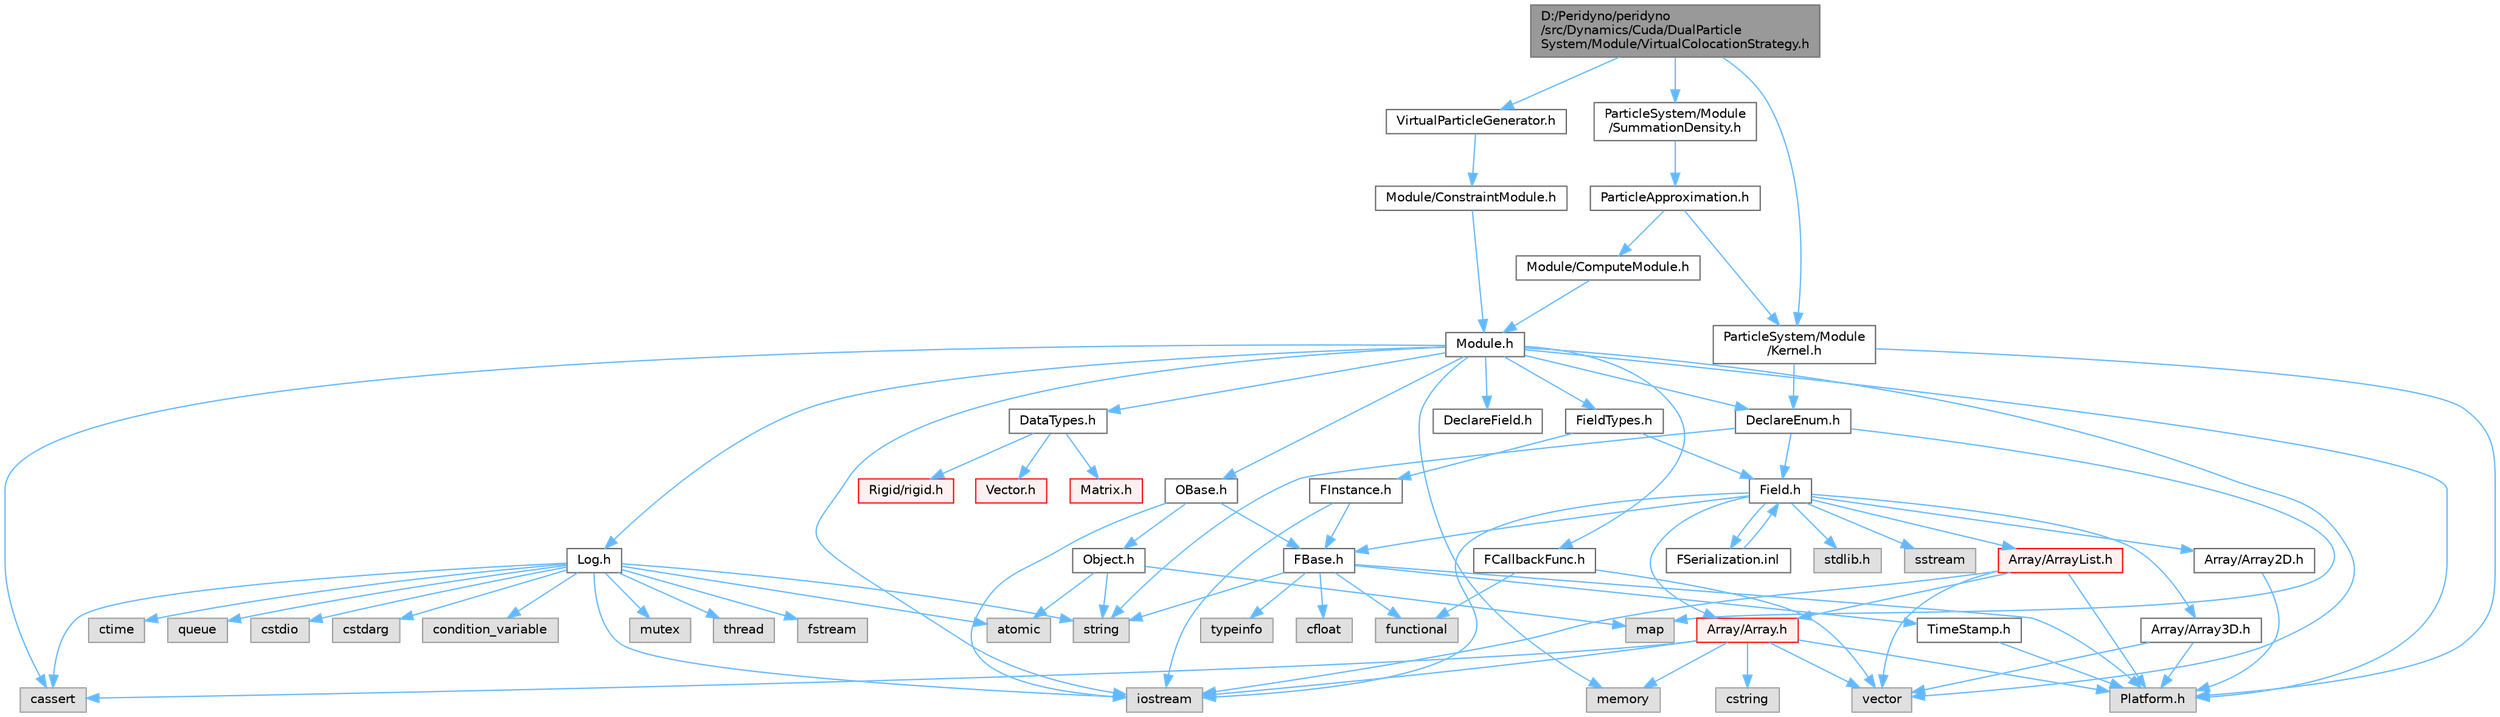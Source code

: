 digraph "D:/Peridyno/peridyno/src/Dynamics/Cuda/DualParticleSystem/Module/VirtualColocationStrategy.h"
{
 // LATEX_PDF_SIZE
  bgcolor="transparent";
  edge [fontname=Helvetica,fontsize=10,labelfontname=Helvetica,labelfontsize=10];
  node [fontname=Helvetica,fontsize=10,shape=box,height=0.2,width=0.4];
  Node1 [id="Node000001",label="D:/Peridyno/peridyno\l/src/Dynamics/Cuda/DualParticle\lSystem/Module/VirtualColocationStrategy.h",height=0.2,width=0.4,color="gray40", fillcolor="grey60", style="filled", fontcolor="black",tooltip=" "];
  Node1 -> Node2 [id="edge1_Node000001_Node000002",color="steelblue1",style="solid",tooltip=" "];
  Node2 [id="Node000002",label="VirtualParticleGenerator.h",height=0.2,width=0.4,color="grey40", fillcolor="white", style="filled",URL="$_virtual_particle_generator_8h.html",tooltip=" "];
  Node2 -> Node3 [id="edge2_Node000002_Node000003",color="steelblue1",style="solid",tooltip=" "];
  Node3 [id="Node000003",label="Module/ConstraintModule.h",height=0.2,width=0.4,color="grey40", fillcolor="white", style="filled",URL="$_constraint_module_8h.html",tooltip=" "];
  Node3 -> Node4 [id="edge3_Node000003_Node000004",color="steelblue1",style="solid",tooltip=" "];
  Node4 [id="Node000004",label="Module.h",height=0.2,width=0.4,color="grey40", fillcolor="white", style="filled",URL="$_module_8h.html",tooltip=" "];
  Node4 -> Node5 [id="edge4_Node000004_Node000005",color="steelblue1",style="solid",tooltip=" "];
  Node5 [id="Node000005",label="Platform.h",height=0.2,width=0.4,color="grey60", fillcolor="#E0E0E0", style="filled",tooltip=" "];
  Node4 -> Node6 [id="edge5_Node000004_Node000006",color="steelblue1",style="solid",tooltip=" "];
  Node6 [id="Node000006",label="memory",height=0.2,width=0.4,color="grey60", fillcolor="#E0E0E0", style="filled",tooltip=" "];
  Node4 -> Node7 [id="edge6_Node000004_Node000007",color="steelblue1",style="solid",tooltip=" "];
  Node7 [id="Node000007",label="vector",height=0.2,width=0.4,color="grey60", fillcolor="#E0E0E0", style="filled",tooltip=" "];
  Node4 -> Node8 [id="edge7_Node000004_Node000008",color="steelblue1",style="solid",tooltip=" "];
  Node8 [id="Node000008",label="cassert",height=0.2,width=0.4,color="grey60", fillcolor="#E0E0E0", style="filled",tooltip=" "];
  Node4 -> Node9 [id="edge8_Node000004_Node000009",color="steelblue1",style="solid",tooltip=" "];
  Node9 [id="Node000009",label="iostream",height=0.2,width=0.4,color="grey60", fillcolor="#E0E0E0", style="filled",tooltip=" "];
  Node4 -> Node10 [id="edge9_Node000004_Node000010",color="steelblue1",style="solid",tooltip=" "];
  Node10 [id="Node000010",label="OBase.h",height=0.2,width=0.4,color="grey40", fillcolor="white", style="filled",URL="$_o_base_8h.html",tooltip=" "];
  Node10 -> Node9 [id="edge10_Node000010_Node000009",color="steelblue1",style="solid",tooltip=" "];
  Node10 -> Node11 [id="edge11_Node000010_Node000011",color="steelblue1",style="solid",tooltip=" "];
  Node11 [id="Node000011",label="FBase.h",height=0.2,width=0.4,color="grey40", fillcolor="white", style="filled",URL="$_f_base_8h.html",tooltip=" "];
  Node11 -> Node5 [id="edge12_Node000011_Node000005",color="steelblue1",style="solid",tooltip=" "];
  Node11 -> Node12 [id="edge13_Node000011_Node000012",color="steelblue1",style="solid",tooltip=" "];
  Node12 [id="Node000012",label="TimeStamp.h",height=0.2,width=0.4,color="grey40", fillcolor="white", style="filled",URL="$_time_stamp_8h.html",tooltip=" "];
  Node12 -> Node5 [id="edge14_Node000012_Node000005",color="steelblue1",style="solid",tooltip=" "];
  Node11 -> Node13 [id="edge15_Node000011_Node000013",color="steelblue1",style="solid",tooltip=" "];
  Node13 [id="Node000013",label="typeinfo",height=0.2,width=0.4,color="grey60", fillcolor="#E0E0E0", style="filled",tooltip=" "];
  Node11 -> Node14 [id="edge16_Node000011_Node000014",color="steelblue1",style="solid",tooltip=" "];
  Node14 [id="Node000014",label="string",height=0.2,width=0.4,color="grey60", fillcolor="#E0E0E0", style="filled",tooltip=" "];
  Node11 -> Node15 [id="edge17_Node000011_Node000015",color="steelblue1",style="solid",tooltip=" "];
  Node15 [id="Node000015",label="functional",height=0.2,width=0.4,color="grey60", fillcolor="#E0E0E0", style="filled",tooltip=" "];
  Node11 -> Node16 [id="edge18_Node000011_Node000016",color="steelblue1",style="solid",tooltip=" "];
  Node16 [id="Node000016",label="cfloat",height=0.2,width=0.4,color="grey60", fillcolor="#E0E0E0", style="filled",tooltip=" "];
  Node10 -> Node17 [id="edge19_Node000010_Node000017",color="steelblue1",style="solid",tooltip=" "];
  Node17 [id="Node000017",label="Object.h",height=0.2,width=0.4,color="grey40", fillcolor="white", style="filled",URL="$_object_8h.html",tooltip=" "];
  Node17 -> Node14 [id="edge20_Node000017_Node000014",color="steelblue1",style="solid",tooltip=" "];
  Node17 -> Node18 [id="edge21_Node000017_Node000018",color="steelblue1",style="solid",tooltip=" "];
  Node18 [id="Node000018",label="atomic",height=0.2,width=0.4,color="grey60", fillcolor="#E0E0E0", style="filled",tooltip=" "];
  Node17 -> Node19 [id="edge22_Node000017_Node000019",color="steelblue1",style="solid",tooltip=" "];
  Node19 [id="Node000019",label="map",height=0.2,width=0.4,color="grey60", fillcolor="#E0E0E0", style="filled",tooltip=" "];
  Node4 -> Node20 [id="edge23_Node000004_Node000020",color="steelblue1",style="solid",tooltip=" "];
  Node20 [id="Node000020",label="Log.h",height=0.2,width=0.4,color="grey40", fillcolor="white", style="filled",URL="$_log_8h.html",tooltip=" "];
  Node20 -> Node21 [id="edge24_Node000020_Node000021",color="steelblue1",style="solid",tooltip=" "];
  Node21 [id="Node000021",label="mutex",height=0.2,width=0.4,color="grey60", fillcolor="#E0E0E0", style="filled",tooltip=" "];
  Node20 -> Node22 [id="edge25_Node000020_Node000022",color="steelblue1",style="solid",tooltip=" "];
  Node22 [id="Node000022",label="thread",height=0.2,width=0.4,color="grey60", fillcolor="#E0E0E0", style="filled",tooltip=" "];
  Node20 -> Node14 [id="edge26_Node000020_Node000014",color="steelblue1",style="solid",tooltip=" "];
  Node20 -> Node23 [id="edge27_Node000020_Node000023",color="steelblue1",style="solid",tooltip=" "];
  Node23 [id="Node000023",label="fstream",height=0.2,width=0.4,color="grey60", fillcolor="#E0E0E0", style="filled",tooltip=" "];
  Node20 -> Node9 [id="edge28_Node000020_Node000009",color="steelblue1",style="solid",tooltip=" "];
  Node20 -> Node24 [id="edge29_Node000020_Node000024",color="steelblue1",style="solid",tooltip=" "];
  Node24 [id="Node000024",label="ctime",height=0.2,width=0.4,color="grey60", fillcolor="#E0E0E0", style="filled",tooltip=" "];
  Node20 -> Node25 [id="edge30_Node000020_Node000025",color="steelblue1",style="solid",tooltip=" "];
  Node25 [id="Node000025",label="queue",height=0.2,width=0.4,color="grey60", fillcolor="#E0E0E0", style="filled",tooltip=" "];
  Node20 -> Node26 [id="edge31_Node000020_Node000026",color="steelblue1",style="solid",tooltip=" "];
  Node26 [id="Node000026",label="cstdio",height=0.2,width=0.4,color="grey60", fillcolor="#E0E0E0", style="filled",tooltip=" "];
  Node20 -> Node8 [id="edge32_Node000020_Node000008",color="steelblue1",style="solid",tooltip=" "];
  Node20 -> Node27 [id="edge33_Node000020_Node000027",color="steelblue1",style="solid",tooltip=" "];
  Node27 [id="Node000027",label="cstdarg",height=0.2,width=0.4,color="grey60", fillcolor="#E0E0E0", style="filled",tooltip=" "];
  Node20 -> Node18 [id="edge34_Node000020_Node000018",color="steelblue1",style="solid",tooltip=" "];
  Node20 -> Node28 [id="edge35_Node000020_Node000028",color="steelblue1",style="solid",tooltip=" "];
  Node28 [id="Node000028",label="condition_variable",height=0.2,width=0.4,color="grey60", fillcolor="#E0E0E0", style="filled",tooltip=" "];
  Node4 -> Node29 [id="edge36_Node000004_Node000029",color="steelblue1",style="solid",tooltip=" "];
  Node29 [id="Node000029",label="DataTypes.h",height=0.2,width=0.4,color="grey40", fillcolor="white", style="filled",URL="$_data_types_8h.html",tooltip=" "];
  Node29 -> Node30 [id="edge37_Node000029_Node000030",color="steelblue1",style="solid",tooltip=" "];
  Node30 [id="Node000030",label="Vector.h",height=0.2,width=0.4,color="red", fillcolor="#FFF0F0", style="filled",URL="$_vector_8h.html",tooltip=" "];
  Node29 -> Node49 [id="edge38_Node000029_Node000049",color="steelblue1",style="solid",tooltip=" "];
  Node49 [id="Node000049",label="Matrix.h",height=0.2,width=0.4,color="red", fillcolor="#FFF0F0", style="filled",URL="$_matrix_8h.html",tooltip=" "];
  Node29 -> Node66 [id="edge39_Node000029_Node000066",color="steelblue1",style="solid",tooltip=" "];
  Node66 [id="Node000066",label="Rigid/rigid.h",height=0.2,width=0.4,color="red", fillcolor="#FFF0F0", style="filled",URL="$rigid_8h.html",tooltip=" "];
  Node4 -> Node70 [id="edge40_Node000004_Node000070",color="steelblue1",style="solid",tooltip=" "];
  Node70 [id="Node000070",label="DeclareEnum.h",height=0.2,width=0.4,color="grey40", fillcolor="white", style="filled",URL="$_declare_enum_8h.html",tooltip=" "];
  Node70 -> Node19 [id="edge41_Node000070_Node000019",color="steelblue1",style="solid",tooltip=" "];
  Node70 -> Node14 [id="edge42_Node000070_Node000014",color="steelblue1",style="solid",tooltip=" "];
  Node70 -> Node71 [id="edge43_Node000070_Node000071",color="steelblue1",style="solid",tooltip=" "];
  Node71 [id="Node000071",label="Field.h",height=0.2,width=0.4,color="grey40", fillcolor="white", style="filled",URL="$_field_8h.html",tooltip=" "];
  Node71 -> Node9 [id="edge44_Node000071_Node000009",color="steelblue1",style="solid",tooltip=" "];
  Node71 -> Node72 [id="edge45_Node000071_Node000072",color="steelblue1",style="solid",tooltip=" "];
  Node72 [id="Node000072",label="stdlib.h",height=0.2,width=0.4,color="grey60", fillcolor="#E0E0E0", style="filled",tooltip=" "];
  Node71 -> Node73 [id="edge46_Node000071_Node000073",color="steelblue1",style="solid",tooltip=" "];
  Node73 [id="Node000073",label="sstream",height=0.2,width=0.4,color="grey60", fillcolor="#E0E0E0", style="filled",tooltip=" "];
  Node71 -> Node11 [id="edge47_Node000071_Node000011",color="steelblue1",style="solid",tooltip=" "];
  Node71 -> Node74 [id="edge48_Node000071_Node000074",color="steelblue1",style="solid",tooltip=" "];
  Node74 [id="Node000074",label="Array/Array.h",height=0.2,width=0.4,color="red", fillcolor="#FFF0F0", style="filled",URL="$_array_8h.html",tooltip=" "];
  Node74 -> Node5 [id="edge49_Node000074_Node000005",color="steelblue1",style="solid",tooltip=" "];
  Node74 -> Node8 [id="edge50_Node000074_Node000008",color="steelblue1",style="solid",tooltip=" "];
  Node74 -> Node7 [id="edge51_Node000074_Node000007",color="steelblue1",style="solid",tooltip=" "];
  Node74 -> Node9 [id="edge52_Node000074_Node000009",color="steelblue1",style="solid",tooltip=" "];
  Node74 -> Node75 [id="edge53_Node000074_Node000075",color="steelblue1",style="solid",tooltip=" "];
  Node75 [id="Node000075",label="cstring",height=0.2,width=0.4,color="grey60", fillcolor="#E0E0E0", style="filled",tooltip=" "];
  Node74 -> Node6 [id="edge54_Node000074_Node000006",color="steelblue1",style="solid",tooltip=" "];
  Node71 -> Node76 [id="edge55_Node000071_Node000076",color="steelblue1",style="solid",tooltip=" "];
  Node76 [id="Node000076",label="Array/Array2D.h",height=0.2,width=0.4,color="grey40", fillcolor="white", style="filled",URL="$_array2_d_8h.html",tooltip=" "];
  Node76 -> Node5 [id="edge56_Node000076_Node000005",color="steelblue1",style="solid",tooltip=" "];
  Node71 -> Node77 [id="edge57_Node000071_Node000077",color="steelblue1",style="solid",tooltip=" "];
  Node77 [id="Node000077",label="Array/Array3D.h",height=0.2,width=0.4,color="grey40", fillcolor="white", style="filled",URL="$_array3_d_8h.html",tooltip=" "];
  Node77 -> Node5 [id="edge58_Node000077_Node000005",color="steelblue1",style="solid",tooltip=" "];
  Node77 -> Node7 [id="edge59_Node000077_Node000007",color="steelblue1",style="solid",tooltip=" "];
  Node71 -> Node78 [id="edge60_Node000071_Node000078",color="steelblue1",style="solid",tooltip=" "];
  Node78 [id="Node000078",label="Array/ArrayList.h",height=0.2,width=0.4,color="red", fillcolor="#FFF0F0", style="filled",URL="$_array_list_8h.html",tooltip=" "];
  Node78 -> Node7 [id="edge61_Node000078_Node000007",color="steelblue1",style="solid",tooltip=" "];
  Node78 -> Node9 [id="edge62_Node000078_Node000009",color="steelblue1",style="solid",tooltip=" "];
  Node78 -> Node5 [id="edge63_Node000078_Node000005",color="steelblue1",style="solid",tooltip=" "];
  Node78 -> Node74 [id="edge64_Node000078_Node000074",color="steelblue1",style="solid",tooltip=" "];
  Node71 -> Node84 [id="edge65_Node000071_Node000084",color="steelblue1",style="solid",tooltip=" "];
  Node84 [id="Node000084",label="FSerialization.inl",height=0.2,width=0.4,color="grey40", fillcolor="white", style="filled",URL="$_f_serialization_8inl.html",tooltip=" "];
  Node84 -> Node71 [id="edge66_Node000084_Node000071",color="steelblue1",style="solid",tooltip=" "];
  Node4 -> Node85 [id="edge67_Node000004_Node000085",color="steelblue1",style="solid",tooltip=" "];
  Node85 [id="Node000085",label="DeclareField.h",height=0.2,width=0.4,color="grey40", fillcolor="white", style="filled",URL="$_declare_field_8h.html",tooltip=" "];
  Node4 -> Node86 [id="edge68_Node000004_Node000086",color="steelblue1",style="solid",tooltip=" "];
  Node86 [id="Node000086",label="FCallbackFunc.h",height=0.2,width=0.4,color="grey40", fillcolor="white", style="filled",URL="$_f_callback_func_8h.html",tooltip=" "];
  Node86 -> Node7 [id="edge69_Node000086_Node000007",color="steelblue1",style="solid",tooltip=" "];
  Node86 -> Node15 [id="edge70_Node000086_Node000015",color="steelblue1",style="solid",tooltip=" "];
  Node4 -> Node87 [id="edge71_Node000004_Node000087",color="steelblue1",style="solid",tooltip=" "];
  Node87 [id="Node000087",label="FieldTypes.h",height=0.2,width=0.4,color="grey40", fillcolor="white", style="filled",URL="$_field_types_8h.html",tooltip=" "];
  Node87 -> Node71 [id="edge72_Node000087_Node000071",color="steelblue1",style="solid",tooltip=" "];
  Node87 -> Node88 [id="edge73_Node000087_Node000088",color="steelblue1",style="solid",tooltip=" "];
  Node88 [id="Node000088",label="FInstance.h",height=0.2,width=0.4,color="grey40", fillcolor="white", style="filled",URL="$_f_instance_8h.html",tooltip=" "];
  Node88 -> Node9 [id="edge74_Node000088_Node000009",color="steelblue1",style="solid",tooltip=" "];
  Node88 -> Node11 [id="edge75_Node000088_Node000011",color="steelblue1",style="solid",tooltip=" "];
  Node1 -> Node89 [id="edge76_Node000001_Node000089",color="steelblue1",style="solid",tooltip=" "];
  Node89 [id="Node000089",label="ParticleSystem/Module\l/Kernel.h",height=0.2,width=0.4,color="grey40", fillcolor="white", style="filled",URL="$_kernel_8h.html",tooltip=" "];
  Node89 -> Node5 [id="edge77_Node000089_Node000005",color="steelblue1",style="solid",tooltip=" "];
  Node89 -> Node70 [id="edge78_Node000089_Node000070",color="steelblue1",style="solid",tooltip=" "];
  Node1 -> Node90 [id="edge79_Node000001_Node000090",color="steelblue1",style="solid",tooltip=" "];
  Node90 [id="Node000090",label="ParticleSystem/Module\l/SummationDensity.h",height=0.2,width=0.4,color="grey40", fillcolor="white", style="filled",URL="$_summation_density_8h.html",tooltip=" "];
  Node90 -> Node91 [id="edge80_Node000090_Node000091",color="steelblue1",style="solid",tooltip=" "];
  Node91 [id="Node000091",label="ParticleApproximation.h",height=0.2,width=0.4,color="grey40", fillcolor="white", style="filled",URL="$_particle_approximation_8h.html",tooltip=" "];
  Node91 -> Node92 [id="edge81_Node000091_Node000092",color="steelblue1",style="solid",tooltip=" "];
  Node92 [id="Node000092",label="Module/ComputeModule.h",height=0.2,width=0.4,color="grey40", fillcolor="white", style="filled",URL="$_compute_module_8h.html",tooltip=" "];
  Node92 -> Node4 [id="edge82_Node000092_Node000004",color="steelblue1",style="solid",tooltip=" "];
  Node91 -> Node89 [id="edge83_Node000091_Node000089",color="steelblue1",style="solid",tooltip=" "];
}
